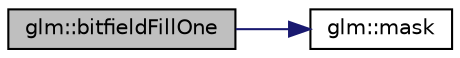 digraph "glm::bitfieldFillOne"
{
 // LATEX_PDF_SIZE
  edge [fontname="Helvetica",fontsize="10",labelfontname="Helvetica",labelfontsize="10"];
  node [fontname="Helvetica",fontsize="10",shape=record];
  rankdir="LR";
  Node1 [label="glm::bitfieldFillOne",height=0.2,width=0.4,color="black", fillcolor="grey75", style="filled", fontcolor="black",tooltip=" "];
  Node1 -> Node2 [color="midnightblue",fontsize="10",style="solid",fontname="Helvetica"];
  Node2 [label="glm::mask",height=0.2,width=0.4,color="black", fillcolor="white", style="filled",URL="$group__gtc__bitfield.html#gad7eba518a0b71662114571ee76939f8a",tooltip=" "];
}
